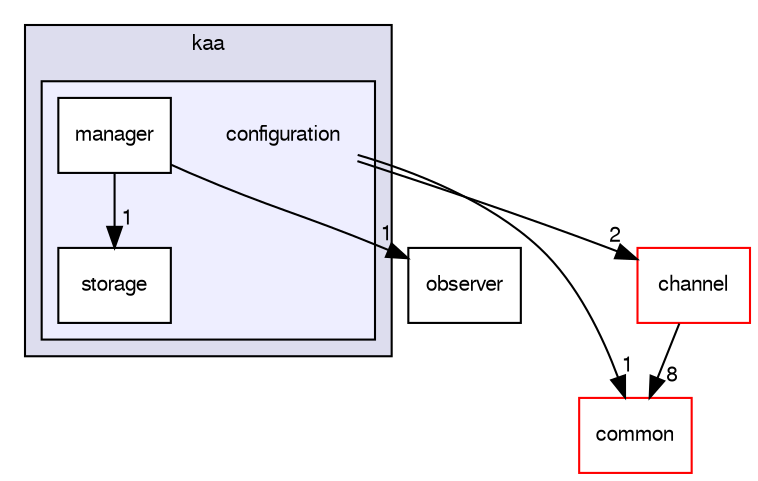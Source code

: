 digraph "/var/lib/jenkins/workspace/kaa_release_0_7_4/client/client-multi/client-cpp/kaa/configuration" {
  bgcolor=transparent;
  compound=true
  node [ fontsize="10", fontname="FreeSans"];
  edge [ labelfontsize="10", labelfontname="FreeSans"];
  subgraph clusterdir_f61e59ad429b6ae0807fe8e8cbaf1a3b {
    graph [ bgcolor="#ddddee", pencolor="black", label="kaa" fontname="FreeSans", fontsize="10", URL="dir_f61e59ad429b6ae0807fe8e8cbaf1a3b.html"]
  subgraph clusterdir_6aad85481c68694c560b6b4118fa143e {
    graph [ bgcolor="#eeeeff", pencolor="black", label="" URL="dir_6aad85481c68694c560b6b4118fa143e.html"];
    dir_6aad85481c68694c560b6b4118fa143e [shape=plaintext label="configuration"];
    dir_b0140720b8ef4b02b52ccd86f3a40f58 [shape=box label="manager" color="black" fillcolor="white" style="filled" URL="dir_b0140720b8ef4b02b52ccd86f3a40f58.html"];
    dir_c7ba098a8dc1f43f1945aca7fbb677b2 [shape=box label="storage" color="black" fillcolor="white" style="filled" URL="dir_c7ba098a8dc1f43f1945aca7fbb677b2.html"];
  }
  }
  dir_022e62d6551667ba0becbb4572cf22fa [shape=box label="common" color="red" URL="dir_022e62d6551667ba0becbb4572cf22fa.html"];
  dir_e08ee8ae453129128c37aaad5dd4ca19 [shape=box label="channel" color="red" URL="dir_e08ee8ae453129128c37aaad5dd4ca19.html"];
  dir_064ff498c73c91ee2a533a7fbe5c2a48 [shape=box label="observer" URL="dir_064ff498c73c91ee2a533a7fbe5c2a48.html"];
  dir_e08ee8ae453129128c37aaad5dd4ca19->dir_022e62d6551667ba0becbb4572cf22fa [headlabel="8", labeldistance=1.5 headhref="dir_000010_000014.html"];
  dir_6aad85481c68694c560b6b4118fa143e->dir_022e62d6551667ba0becbb4572cf22fa [headlabel="1", labeldistance=1.5 headhref="dir_000016_000014.html"];
  dir_6aad85481c68694c560b6b4118fa143e->dir_e08ee8ae453129128c37aaad5dd4ca19 [headlabel="2", labeldistance=1.5 headhref="dir_000016_000010.html"];
  dir_b0140720b8ef4b02b52ccd86f3a40f58->dir_064ff498c73c91ee2a533a7fbe5c2a48 [headlabel="1", labeldistance=1.5 headhref="dir_000017_000029.html"];
  dir_b0140720b8ef4b02b52ccd86f3a40f58->dir_c7ba098a8dc1f43f1945aca7fbb677b2 [headlabel="1", labeldistance=1.5 headhref="dir_000017_000018.html"];
}

